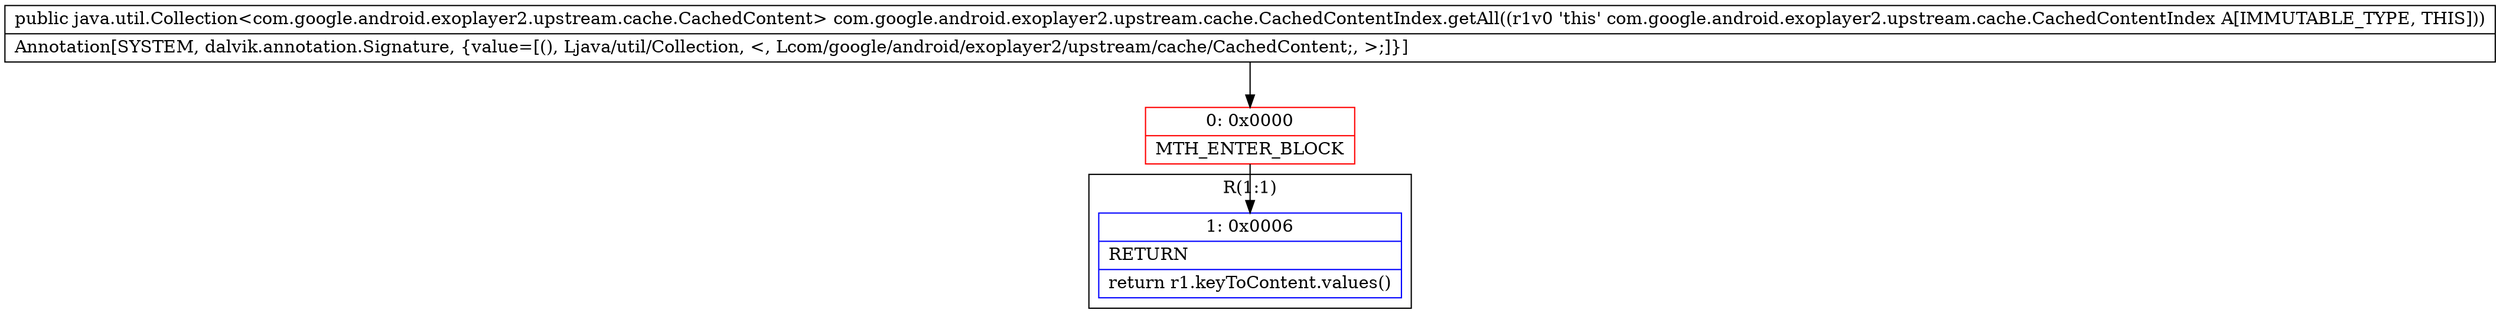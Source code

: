 digraph "CFG forcom.google.android.exoplayer2.upstream.cache.CachedContentIndex.getAll()Ljava\/util\/Collection;" {
subgraph cluster_Region_92566525 {
label = "R(1:1)";
node [shape=record,color=blue];
Node_1 [shape=record,label="{1\:\ 0x0006|RETURN\l|return r1.keyToContent.values()\l}"];
}
Node_0 [shape=record,color=red,label="{0\:\ 0x0000|MTH_ENTER_BLOCK\l}"];
MethodNode[shape=record,label="{public java.util.Collection\<com.google.android.exoplayer2.upstream.cache.CachedContent\> com.google.android.exoplayer2.upstream.cache.CachedContentIndex.getAll((r1v0 'this' com.google.android.exoplayer2.upstream.cache.CachedContentIndex A[IMMUTABLE_TYPE, THIS]))  | Annotation[SYSTEM, dalvik.annotation.Signature, \{value=[(), Ljava\/util\/Collection, \<, Lcom\/google\/android\/exoplayer2\/upstream\/cache\/CachedContent;, \>;]\}]\l}"];
MethodNode -> Node_0;
Node_0 -> Node_1;
}


